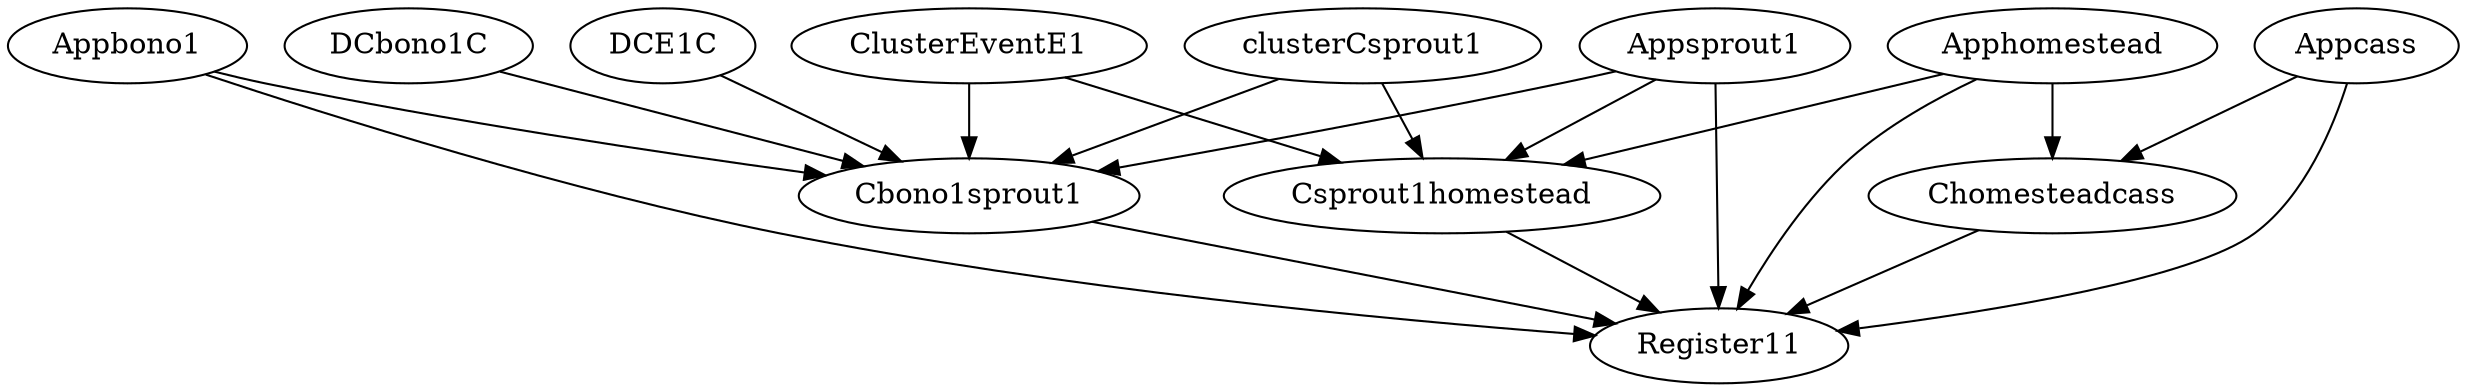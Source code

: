 strict digraph "" {
	Appbono1	 [SF=0,
		T=0,
		n=2];
	Register11	 [SF=0,
		T=1,
		n=3];
	Appbono1 -> Register11	 [at=1];
	Cbono1sprout1	 [SF=0,
		T=1,
		n=2];
	Appbono1 -> Cbono1sprout1	 [at=1];
	Apphomestead	 [SF=0,
		T=0,
		n=2];
	Chomesteadcass	 [SF=0,
		T=1,
		n=2];
	Apphomestead -> Chomesteadcass	 [at=1];
	Apphomestead -> Register11	 [at=1];
	Csprout1homestead	 [SF=0,
		T=1,
		n=2];
	Apphomestead -> Csprout1homestead	 [at=1];
	Appsprout1	 [SF=0,
		T=0,
		n=2];
	Appsprout1 -> Register11	 [at=1];
	Appsprout1 -> Cbono1sprout1	 [at=1];
	Appsprout1 -> Csprout1homestead	 [at=1];
	Chomesteadcass -> Register11	 [at=1];
	Appcass	 [SF=0,
		T=0,
		n=2];
	Appcass -> Chomesteadcass	 [at=1];
	Appcass -> Register11	 [at=1];
	ClusterEventE1	 [SF=1,
		T=0,
		n=2];
	ClusterEventE1 -> Cbono1sprout1	 [at=1];
	ClusterEventE1 -> Csprout1homestead	 [at=1];
	clusterCsprout1	 [SF=0,
		T=0,
		at=0,
		n=2];
	clusterCsprout1 -> Cbono1sprout1	 [at=1];
	clusterCsprout1 -> Csprout1homestead	 [at=1];
	DCbono1C	 [SF=1,
		T=1,
		n=1];
	DCbono1C -> Cbono1sprout1	 [at=1];
	Cbono1sprout1 -> Register11	 [at=1];
	Csprout1homestead -> Register11	 [at=1];
	DCE1C	 [SF=1,
		T=1,
		n=1];
	DCE1C -> Cbono1sprout1	 [at=1];
}
